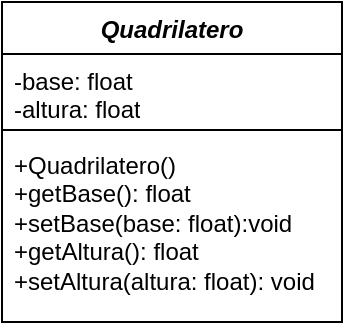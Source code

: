 <mxfile version="24.1.0" type="github">
  <diagram id="C5RBs43oDa-KdzZeNtuy" name="Page-1">
    <mxGraphModel dx="525" dy="261" grid="1" gridSize="10" guides="1" tooltips="1" connect="1" arrows="1" fold="1" page="1" pageScale="1" pageWidth="827" pageHeight="1169" math="0" shadow="0">
      <root>
        <mxCell id="WIyWlLk6GJQsqaUBKTNV-0" />
        <mxCell id="WIyWlLk6GJQsqaUBKTNV-1" parent="WIyWlLk6GJQsqaUBKTNV-0" />
        <mxCell id="I_cnWsIDXxGAuYnG8BwZ-0" value="&lt;i&gt;Quadrilatero&lt;/i&gt;" style="swimlane;fontStyle=1;align=center;verticalAlign=top;childLayout=stackLayout;horizontal=1;startSize=26;horizontalStack=0;resizeParent=1;resizeParentMax=0;resizeLast=0;collapsible=1;marginBottom=0;whiteSpace=wrap;html=1;" vertex="1" parent="WIyWlLk6GJQsqaUBKTNV-1">
          <mxGeometry x="330" y="230" width="170" height="160" as="geometry" />
        </mxCell>
        <mxCell id="I_cnWsIDXxGAuYnG8BwZ-1" value="-base: float&lt;div&gt;-altura: float&lt;/div&gt;" style="text;strokeColor=none;fillColor=none;align=left;verticalAlign=top;spacingLeft=4;spacingRight=4;overflow=hidden;rotatable=0;points=[[0,0.5],[1,0.5]];portConstraint=eastwest;whiteSpace=wrap;html=1;" vertex="1" parent="I_cnWsIDXxGAuYnG8BwZ-0">
          <mxGeometry y="26" width="170" height="34" as="geometry" />
        </mxCell>
        <mxCell id="I_cnWsIDXxGAuYnG8BwZ-2" value="" style="line;strokeWidth=1;fillColor=none;align=left;verticalAlign=middle;spacingTop=-1;spacingLeft=3;spacingRight=3;rotatable=0;labelPosition=right;points=[];portConstraint=eastwest;strokeColor=inherit;" vertex="1" parent="I_cnWsIDXxGAuYnG8BwZ-0">
          <mxGeometry y="60" width="170" height="8" as="geometry" />
        </mxCell>
        <mxCell id="I_cnWsIDXxGAuYnG8BwZ-3" value="+Quadrilatero()&lt;div&gt;+getBase(): float&lt;/div&gt;&lt;div&gt;+setBase(base: float):void&lt;/div&gt;&lt;div&gt;+getAltura(): float&lt;/div&gt;&lt;div&gt;+setAltura(altura: float): void&lt;/div&gt;" style="text;strokeColor=none;fillColor=none;align=left;verticalAlign=top;spacingLeft=4;spacingRight=4;overflow=hidden;rotatable=0;points=[[0,0.5],[1,0.5]];portConstraint=eastwest;whiteSpace=wrap;html=1;" vertex="1" parent="I_cnWsIDXxGAuYnG8BwZ-0">
          <mxGeometry y="68" width="170" height="92" as="geometry" />
        </mxCell>
      </root>
    </mxGraphModel>
  </diagram>
</mxfile>
